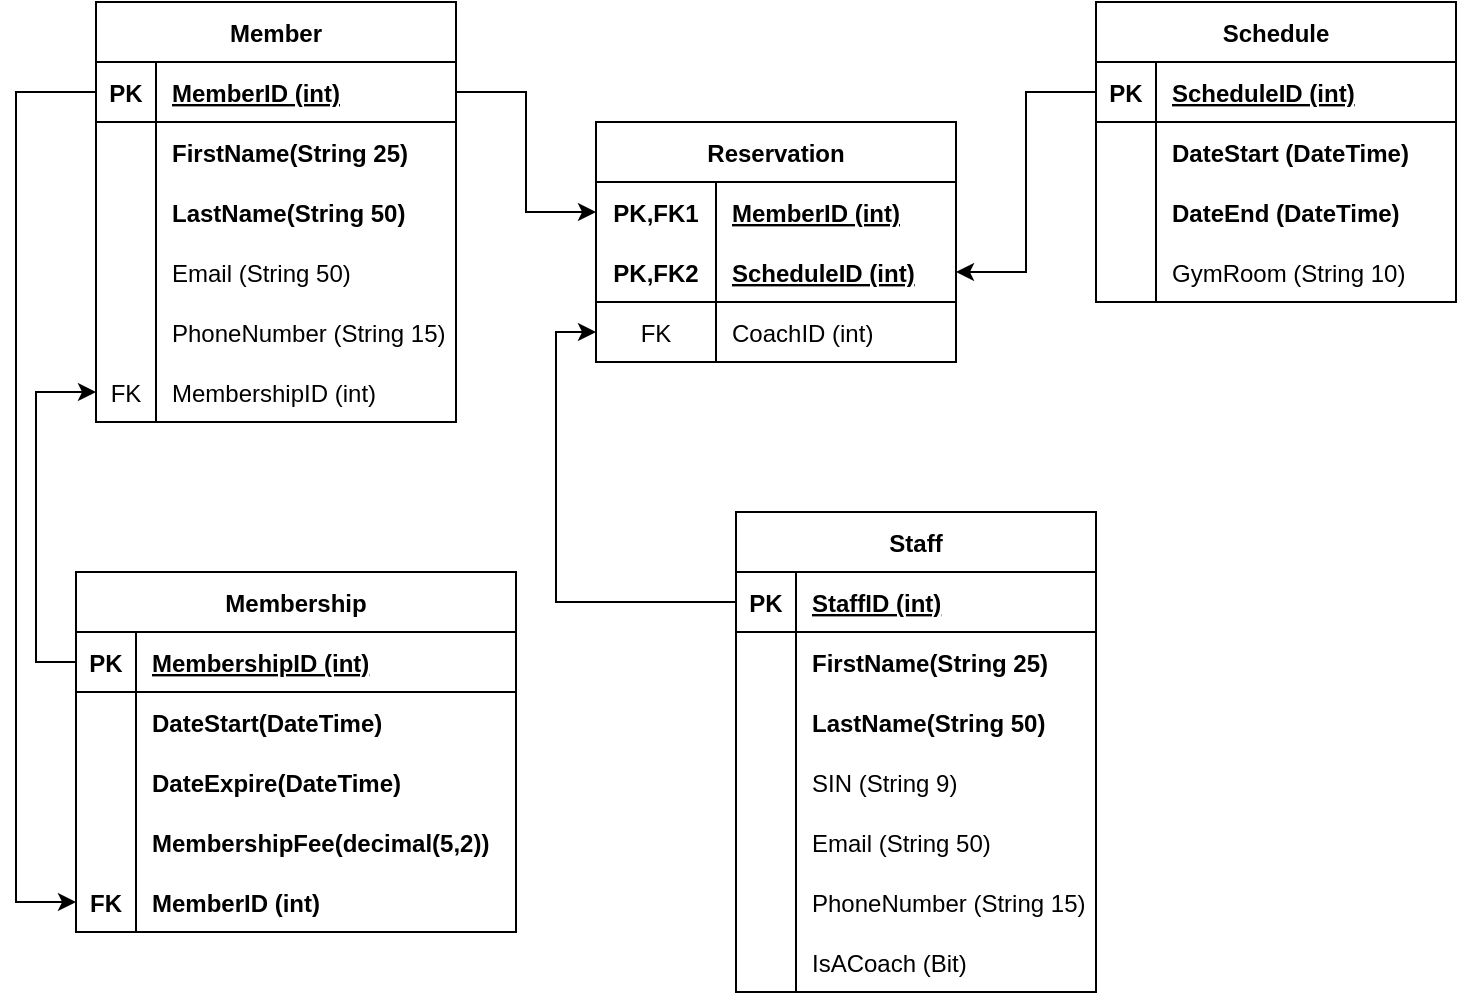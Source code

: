 <mxfile version="16.5.6" type="google"><diagram name="Page-1" id="2ca16b54-16f6-2749-3443-fa8db7711227"><mxGraphModel dx="1111" dy="695" grid="1" gridSize="10" guides="1" tooltips="1" connect="1" arrows="1" fold="1" page="1" pageScale="1" pageWidth="1100" pageHeight="850" background="none" math="0" shadow="0"><root><mxCell id="0"/><mxCell id="1" parent="0"/><mxCell id="9FhBoBpnYf1lz5_Umxwh-1" value="Member" style="shape=table;startSize=30;container=1;collapsible=1;childLayout=tableLayout;fixedRows=1;rowLines=0;fontStyle=1;align=center;resizeLast=1;" vertex="1" parent="1"><mxGeometry x="60" y="140" width="180" height="210" as="geometry"/></mxCell><mxCell id="9FhBoBpnYf1lz5_Umxwh-2" value="" style="shape=tableRow;horizontal=0;startSize=0;swimlaneHead=0;swimlaneBody=0;fillColor=none;collapsible=0;dropTarget=0;points=[[0,0.5],[1,0.5]];portConstraint=eastwest;top=0;left=0;right=0;bottom=1;" vertex="1" parent="9FhBoBpnYf1lz5_Umxwh-1"><mxGeometry y="30" width="180" height="30" as="geometry"/></mxCell><mxCell id="9FhBoBpnYf1lz5_Umxwh-3" value="PK" style="shape=partialRectangle;connectable=0;fillColor=none;top=0;left=0;bottom=0;right=0;fontStyle=1;overflow=hidden;" vertex="1" parent="9FhBoBpnYf1lz5_Umxwh-2"><mxGeometry width="30" height="30" as="geometry"><mxRectangle width="30" height="30" as="alternateBounds"/></mxGeometry></mxCell><mxCell id="9FhBoBpnYf1lz5_Umxwh-4" value="MemberID (int)" style="shape=partialRectangle;connectable=0;fillColor=none;top=0;left=0;bottom=0;right=0;align=left;spacingLeft=6;fontStyle=5;overflow=hidden;" vertex="1" parent="9FhBoBpnYf1lz5_Umxwh-2"><mxGeometry x="30" width="150" height="30" as="geometry"><mxRectangle width="150" height="30" as="alternateBounds"/></mxGeometry></mxCell><mxCell id="9FhBoBpnYf1lz5_Umxwh-5" value="" style="shape=tableRow;horizontal=0;startSize=0;swimlaneHead=0;swimlaneBody=0;fillColor=none;collapsible=0;dropTarget=0;points=[[0,0.5],[1,0.5]];portConstraint=eastwest;top=0;left=0;right=0;bottom=0;" vertex="1" parent="9FhBoBpnYf1lz5_Umxwh-1"><mxGeometry y="60" width="180" height="30" as="geometry"/></mxCell><mxCell id="9FhBoBpnYf1lz5_Umxwh-6" value="" style="shape=partialRectangle;connectable=0;fillColor=none;top=0;left=0;bottom=0;right=0;editable=1;overflow=hidden;" vertex="1" parent="9FhBoBpnYf1lz5_Umxwh-5"><mxGeometry width="30" height="30" as="geometry"><mxRectangle width="30" height="30" as="alternateBounds"/></mxGeometry></mxCell><mxCell id="9FhBoBpnYf1lz5_Umxwh-7" value="FirstName(String 25)" style="shape=partialRectangle;connectable=0;fillColor=none;top=0;left=0;bottom=0;right=0;align=left;spacingLeft=6;overflow=hidden;fontStyle=1" vertex="1" parent="9FhBoBpnYf1lz5_Umxwh-5"><mxGeometry x="30" width="150" height="30" as="geometry"><mxRectangle width="150" height="30" as="alternateBounds"/></mxGeometry></mxCell><mxCell id="9FhBoBpnYf1lz5_Umxwh-8" value="" style="shape=tableRow;horizontal=0;startSize=0;swimlaneHead=0;swimlaneBody=0;fillColor=none;collapsible=0;dropTarget=0;points=[[0,0.5],[1,0.5]];portConstraint=eastwest;top=0;left=0;right=0;bottom=0;" vertex="1" parent="9FhBoBpnYf1lz5_Umxwh-1"><mxGeometry y="90" width="180" height="30" as="geometry"/></mxCell><mxCell id="9FhBoBpnYf1lz5_Umxwh-9" value="" style="shape=partialRectangle;connectable=0;fillColor=none;top=0;left=0;bottom=0;right=0;editable=1;overflow=hidden;" vertex="1" parent="9FhBoBpnYf1lz5_Umxwh-8"><mxGeometry width="30" height="30" as="geometry"><mxRectangle width="30" height="30" as="alternateBounds"/></mxGeometry></mxCell><mxCell id="9FhBoBpnYf1lz5_Umxwh-10" value="LastName(String 50)" style="shape=partialRectangle;connectable=0;fillColor=none;top=0;left=0;bottom=0;right=0;align=left;spacingLeft=6;overflow=hidden;fontStyle=1" vertex="1" parent="9FhBoBpnYf1lz5_Umxwh-8"><mxGeometry x="30" width="150" height="30" as="geometry"><mxRectangle width="150" height="30" as="alternateBounds"/></mxGeometry></mxCell><mxCell id="9FhBoBpnYf1lz5_Umxwh-11" value="" style="shape=tableRow;horizontal=0;startSize=0;swimlaneHead=0;swimlaneBody=0;fillColor=none;collapsible=0;dropTarget=0;points=[[0,0.5],[1,0.5]];portConstraint=eastwest;top=0;left=0;right=0;bottom=0;" vertex="1" parent="9FhBoBpnYf1lz5_Umxwh-1"><mxGeometry y="120" width="180" height="30" as="geometry"/></mxCell><mxCell id="9FhBoBpnYf1lz5_Umxwh-12" value="" style="shape=partialRectangle;connectable=0;fillColor=none;top=0;left=0;bottom=0;right=0;editable=1;overflow=hidden;" vertex="1" parent="9FhBoBpnYf1lz5_Umxwh-11"><mxGeometry width="30" height="30" as="geometry"><mxRectangle width="30" height="30" as="alternateBounds"/></mxGeometry></mxCell><mxCell id="9FhBoBpnYf1lz5_Umxwh-13" value="Email (String 50)" style="shape=partialRectangle;connectable=0;fillColor=none;top=0;left=0;bottom=0;right=0;align=left;spacingLeft=6;overflow=hidden;" vertex="1" parent="9FhBoBpnYf1lz5_Umxwh-11"><mxGeometry x="30" width="150" height="30" as="geometry"><mxRectangle width="150" height="30" as="alternateBounds"/></mxGeometry></mxCell><mxCell id="9FhBoBpnYf1lz5_Umxwh-19" value="" style="shape=tableRow;horizontal=0;startSize=0;swimlaneHead=0;swimlaneBody=0;fillColor=none;collapsible=0;dropTarget=0;points=[[0,0.5],[1,0.5]];portConstraint=eastwest;top=0;left=0;right=0;bottom=0;" vertex="1" parent="9FhBoBpnYf1lz5_Umxwh-1"><mxGeometry y="150" width="180" height="30" as="geometry"/></mxCell><mxCell id="9FhBoBpnYf1lz5_Umxwh-20" value="" style="shape=partialRectangle;connectable=0;fillColor=none;top=0;left=0;bottom=0;right=0;editable=1;overflow=hidden;" vertex="1" parent="9FhBoBpnYf1lz5_Umxwh-19"><mxGeometry width="30" height="30" as="geometry"><mxRectangle width="30" height="30" as="alternateBounds"/></mxGeometry></mxCell><mxCell id="9FhBoBpnYf1lz5_Umxwh-21" value="PhoneNumber (String 15)" style="shape=partialRectangle;connectable=0;fillColor=none;top=0;left=0;bottom=0;right=0;align=left;spacingLeft=6;overflow=hidden;" vertex="1" parent="9FhBoBpnYf1lz5_Umxwh-19"><mxGeometry x="30" width="150" height="30" as="geometry"><mxRectangle width="150" height="30" as="alternateBounds"/></mxGeometry></mxCell><mxCell id="9FhBoBpnYf1lz5_Umxwh-22" value="" style="shape=tableRow;horizontal=0;startSize=0;swimlaneHead=0;swimlaneBody=0;fillColor=none;collapsible=0;dropTarget=0;points=[[0,0.5],[1,0.5]];portConstraint=eastwest;top=0;left=0;right=0;bottom=0;" vertex="1" parent="9FhBoBpnYf1lz5_Umxwh-1"><mxGeometry y="180" width="180" height="30" as="geometry"/></mxCell><mxCell id="9FhBoBpnYf1lz5_Umxwh-23" value="FK" style="shape=partialRectangle;connectable=0;fillColor=none;top=0;left=0;bottom=0;right=0;fontStyle=0;overflow=hidden;" vertex="1" parent="9FhBoBpnYf1lz5_Umxwh-22"><mxGeometry width="30" height="30" as="geometry"><mxRectangle width="30" height="30" as="alternateBounds"/></mxGeometry></mxCell><mxCell id="9FhBoBpnYf1lz5_Umxwh-24" value="MembershipID (int)" style="shape=partialRectangle;connectable=0;fillColor=none;top=0;left=0;bottom=0;right=0;align=left;spacingLeft=6;fontStyle=0;overflow=hidden;" vertex="1" parent="9FhBoBpnYf1lz5_Umxwh-22"><mxGeometry x="30" width="150" height="30" as="geometry"><mxRectangle width="150" height="30" as="alternateBounds"/></mxGeometry></mxCell><mxCell id="9FhBoBpnYf1lz5_Umxwh-25" value="Membership" style="shape=table;startSize=30;container=1;collapsible=1;childLayout=tableLayout;fixedRows=1;rowLines=0;fontStyle=1;align=center;resizeLast=1;" vertex="1" parent="1"><mxGeometry x="50" y="425" width="220" height="180" as="geometry"/></mxCell><mxCell id="9FhBoBpnYf1lz5_Umxwh-26" value="" style="shape=tableRow;horizontal=0;startSize=0;swimlaneHead=0;swimlaneBody=0;fillColor=none;collapsible=0;dropTarget=0;points=[[0,0.5],[1,0.5]];portConstraint=eastwest;top=0;left=0;right=0;bottom=1;" vertex="1" parent="9FhBoBpnYf1lz5_Umxwh-25"><mxGeometry y="30" width="220" height="30" as="geometry"/></mxCell><mxCell id="9FhBoBpnYf1lz5_Umxwh-27" value="PK" style="shape=partialRectangle;connectable=0;fillColor=none;top=0;left=0;bottom=0;right=0;fontStyle=1;overflow=hidden;" vertex="1" parent="9FhBoBpnYf1lz5_Umxwh-26"><mxGeometry width="30" height="30" as="geometry"><mxRectangle width="30" height="30" as="alternateBounds"/></mxGeometry></mxCell><mxCell id="9FhBoBpnYf1lz5_Umxwh-28" value="MembershipID (int)" style="shape=partialRectangle;connectable=0;fillColor=none;top=0;left=0;bottom=0;right=0;align=left;spacingLeft=6;fontStyle=5;overflow=hidden;" vertex="1" parent="9FhBoBpnYf1lz5_Umxwh-26"><mxGeometry x="30" width="190" height="30" as="geometry"><mxRectangle width="190" height="30" as="alternateBounds"/></mxGeometry></mxCell><mxCell id="9FhBoBpnYf1lz5_Umxwh-29" value="" style="shape=tableRow;horizontal=0;startSize=0;swimlaneHead=0;swimlaneBody=0;fillColor=none;collapsible=0;dropTarget=0;points=[[0,0.5],[1,0.5]];portConstraint=eastwest;top=0;left=0;right=0;bottom=0;" vertex="1" parent="9FhBoBpnYf1lz5_Umxwh-25"><mxGeometry y="60" width="220" height="30" as="geometry"/></mxCell><mxCell id="9FhBoBpnYf1lz5_Umxwh-30" value="" style="shape=partialRectangle;connectable=0;fillColor=none;top=0;left=0;bottom=0;right=0;editable=1;overflow=hidden;" vertex="1" parent="9FhBoBpnYf1lz5_Umxwh-29"><mxGeometry width="30" height="30" as="geometry"><mxRectangle width="30" height="30" as="alternateBounds"/></mxGeometry></mxCell><mxCell id="9FhBoBpnYf1lz5_Umxwh-31" value="DateStart(DateTime)" style="shape=partialRectangle;connectable=0;fillColor=none;top=0;left=0;bottom=0;right=0;align=left;spacingLeft=6;overflow=hidden;fontStyle=1" vertex="1" parent="9FhBoBpnYf1lz5_Umxwh-29"><mxGeometry x="30" width="190" height="30" as="geometry"><mxRectangle width="190" height="30" as="alternateBounds"/></mxGeometry></mxCell><mxCell id="9FhBoBpnYf1lz5_Umxwh-32" value="" style="shape=tableRow;horizontal=0;startSize=0;swimlaneHead=0;swimlaneBody=0;fillColor=none;collapsible=0;dropTarget=0;points=[[0,0.5],[1,0.5]];portConstraint=eastwest;top=0;left=0;right=0;bottom=0;" vertex="1" parent="9FhBoBpnYf1lz5_Umxwh-25"><mxGeometry y="90" width="220" height="30" as="geometry"/></mxCell><mxCell id="9FhBoBpnYf1lz5_Umxwh-33" value="" style="shape=partialRectangle;connectable=0;fillColor=none;top=0;left=0;bottom=0;right=0;editable=1;overflow=hidden;" vertex="1" parent="9FhBoBpnYf1lz5_Umxwh-32"><mxGeometry width="30" height="30" as="geometry"><mxRectangle width="30" height="30" as="alternateBounds"/></mxGeometry></mxCell><mxCell id="9FhBoBpnYf1lz5_Umxwh-34" value="DateExpire(DateTime)" style="shape=partialRectangle;connectable=0;fillColor=none;top=0;left=0;bottom=0;right=0;align=left;spacingLeft=6;overflow=hidden;fontStyle=1" vertex="1" parent="9FhBoBpnYf1lz5_Umxwh-32"><mxGeometry x="30" width="190" height="30" as="geometry"><mxRectangle width="190" height="30" as="alternateBounds"/></mxGeometry></mxCell><mxCell id="9FhBoBpnYf1lz5_Umxwh-35" value="" style="shape=tableRow;horizontal=0;startSize=0;swimlaneHead=0;swimlaneBody=0;fillColor=none;collapsible=0;dropTarget=0;points=[[0,0.5],[1,0.5]];portConstraint=eastwest;top=0;left=0;right=0;bottom=0;" vertex="1" parent="9FhBoBpnYf1lz5_Umxwh-25"><mxGeometry y="120" width="220" height="30" as="geometry"/></mxCell><mxCell id="9FhBoBpnYf1lz5_Umxwh-36" value="" style="shape=partialRectangle;connectable=0;fillColor=none;top=0;left=0;bottom=0;right=0;editable=1;overflow=hidden;" vertex="1" parent="9FhBoBpnYf1lz5_Umxwh-35"><mxGeometry width="30" height="30" as="geometry"><mxRectangle width="30" height="30" as="alternateBounds"/></mxGeometry></mxCell><mxCell id="9FhBoBpnYf1lz5_Umxwh-37" value="MembershipFee(decimal(5,2))" style="shape=partialRectangle;connectable=0;fillColor=none;top=0;left=0;bottom=0;right=0;align=left;spacingLeft=6;overflow=hidden;fontStyle=1" vertex="1" parent="9FhBoBpnYf1lz5_Umxwh-35"><mxGeometry x="30" width="190" height="30" as="geometry"><mxRectangle width="190" height="30" as="alternateBounds"/></mxGeometry></mxCell><mxCell id="9FhBoBpnYf1lz5_Umxwh-38" value="" style="shape=tableRow;horizontal=0;startSize=0;swimlaneHead=0;swimlaneBody=0;fillColor=none;collapsible=0;dropTarget=0;points=[[0,0.5],[1,0.5]];portConstraint=eastwest;top=0;left=0;right=0;bottom=0;" vertex="1" parent="9FhBoBpnYf1lz5_Umxwh-25"><mxGeometry y="150" width="220" height="30" as="geometry"/></mxCell><mxCell id="9FhBoBpnYf1lz5_Umxwh-39" value="FK" style="shape=partialRectangle;connectable=0;fillColor=none;top=0;left=0;bottom=0;right=0;fontStyle=1;overflow=hidden;" vertex="1" parent="9FhBoBpnYf1lz5_Umxwh-38"><mxGeometry width="30" height="30" as="geometry"><mxRectangle width="30" height="30" as="alternateBounds"/></mxGeometry></mxCell><mxCell id="9FhBoBpnYf1lz5_Umxwh-40" value="MemberID (int)" style="shape=partialRectangle;connectable=0;fillColor=none;top=0;left=0;bottom=0;right=0;align=left;spacingLeft=6;fontStyle=1;overflow=hidden;" vertex="1" parent="9FhBoBpnYf1lz5_Umxwh-38"><mxGeometry x="30" width="190" height="30" as="geometry"><mxRectangle width="190" height="30" as="alternateBounds"/></mxGeometry></mxCell><mxCell id="9FhBoBpnYf1lz5_Umxwh-41" value="Schedule" style="shape=table;startSize=30;container=1;collapsible=1;childLayout=tableLayout;fixedRows=1;rowLines=0;fontStyle=1;align=center;resizeLast=1;" vertex="1" parent="1"><mxGeometry x="560" y="140" width="180" height="150" as="geometry"/></mxCell><mxCell id="9FhBoBpnYf1lz5_Umxwh-42" value="" style="shape=tableRow;horizontal=0;startSize=0;swimlaneHead=0;swimlaneBody=0;fillColor=none;collapsible=0;dropTarget=0;points=[[0,0.5],[1,0.5]];portConstraint=eastwest;top=0;left=0;right=0;bottom=1;" vertex="1" parent="9FhBoBpnYf1lz5_Umxwh-41"><mxGeometry y="30" width="180" height="30" as="geometry"/></mxCell><mxCell id="9FhBoBpnYf1lz5_Umxwh-43" value="PK" style="shape=partialRectangle;connectable=0;fillColor=none;top=0;left=0;bottom=0;right=0;fontStyle=1;overflow=hidden;" vertex="1" parent="9FhBoBpnYf1lz5_Umxwh-42"><mxGeometry width="30" height="30" as="geometry"><mxRectangle width="30" height="30" as="alternateBounds"/></mxGeometry></mxCell><mxCell id="9FhBoBpnYf1lz5_Umxwh-44" value="ScheduleID (int)" style="shape=partialRectangle;connectable=0;fillColor=none;top=0;left=0;bottom=0;right=0;align=left;spacingLeft=6;fontStyle=5;overflow=hidden;" vertex="1" parent="9FhBoBpnYf1lz5_Umxwh-42"><mxGeometry x="30" width="150" height="30" as="geometry"><mxRectangle width="150" height="30" as="alternateBounds"/></mxGeometry></mxCell><mxCell id="9FhBoBpnYf1lz5_Umxwh-45" value="" style="shape=tableRow;horizontal=0;startSize=0;swimlaneHead=0;swimlaneBody=0;fillColor=none;collapsible=0;dropTarget=0;points=[[0,0.5],[1,0.5]];portConstraint=eastwest;top=0;left=0;right=0;bottom=0;" vertex="1" parent="9FhBoBpnYf1lz5_Umxwh-41"><mxGeometry y="60" width="180" height="30" as="geometry"/></mxCell><mxCell id="9FhBoBpnYf1lz5_Umxwh-46" value="" style="shape=partialRectangle;connectable=0;fillColor=none;top=0;left=0;bottom=0;right=0;editable=1;overflow=hidden;" vertex="1" parent="9FhBoBpnYf1lz5_Umxwh-45"><mxGeometry width="30" height="30" as="geometry"><mxRectangle width="30" height="30" as="alternateBounds"/></mxGeometry></mxCell><mxCell id="9FhBoBpnYf1lz5_Umxwh-47" value="DateStart (DateTime)" style="shape=partialRectangle;connectable=0;fillColor=none;top=0;left=0;bottom=0;right=0;align=left;spacingLeft=6;overflow=hidden;fontStyle=1" vertex="1" parent="9FhBoBpnYf1lz5_Umxwh-45"><mxGeometry x="30" width="150" height="30" as="geometry"><mxRectangle width="150" height="30" as="alternateBounds"/></mxGeometry></mxCell><mxCell id="9FhBoBpnYf1lz5_Umxwh-48" value="" style="shape=tableRow;horizontal=0;startSize=0;swimlaneHead=0;swimlaneBody=0;fillColor=none;collapsible=0;dropTarget=0;points=[[0,0.5],[1,0.5]];portConstraint=eastwest;top=0;left=0;right=0;bottom=0;" vertex="1" parent="9FhBoBpnYf1lz5_Umxwh-41"><mxGeometry y="90" width="180" height="30" as="geometry"/></mxCell><mxCell id="9FhBoBpnYf1lz5_Umxwh-49" value="" style="shape=partialRectangle;connectable=0;fillColor=none;top=0;left=0;bottom=0;right=0;editable=1;overflow=hidden;" vertex="1" parent="9FhBoBpnYf1lz5_Umxwh-48"><mxGeometry width="30" height="30" as="geometry"><mxRectangle width="30" height="30" as="alternateBounds"/></mxGeometry></mxCell><mxCell id="9FhBoBpnYf1lz5_Umxwh-50" value="DateEnd (DateTime)" style="shape=partialRectangle;connectable=0;fillColor=none;top=0;left=0;bottom=0;right=0;align=left;spacingLeft=6;overflow=hidden;fontStyle=1" vertex="1" parent="9FhBoBpnYf1lz5_Umxwh-48"><mxGeometry x="30" width="150" height="30" as="geometry"><mxRectangle width="150" height="30" as="alternateBounds"/></mxGeometry></mxCell><mxCell id="9FhBoBpnYf1lz5_Umxwh-51" value="" style="shape=tableRow;horizontal=0;startSize=0;swimlaneHead=0;swimlaneBody=0;fillColor=none;collapsible=0;dropTarget=0;points=[[0,0.5],[1,0.5]];portConstraint=eastwest;top=0;left=0;right=0;bottom=0;" vertex="1" parent="9FhBoBpnYf1lz5_Umxwh-41"><mxGeometry y="120" width="180" height="30" as="geometry"/></mxCell><mxCell id="9FhBoBpnYf1lz5_Umxwh-52" value="" style="shape=partialRectangle;connectable=0;fillColor=none;top=0;left=0;bottom=0;right=0;editable=1;overflow=hidden;" vertex="1" parent="9FhBoBpnYf1lz5_Umxwh-51"><mxGeometry width="30" height="30" as="geometry"><mxRectangle width="30" height="30" as="alternateBounds"/></mxGeometry></mxCell><mxCell id="9FhBoBpnYf1lz5_Umxwh-53" value="GymRoom (String 10)" style="shape=partialRectangle;connectable=0;fillColor=none;top=0;left=0;bottom=0;right=0;align=left;spacingLeft=6;overflow=hidden;" vertex="1" parent="9FhBoBpnYf1lz5_Umxwh-51"><mxGeometry x="30" width="150" height="30" as="geometry"><mxRectangle width="150" height="30" as="alternateBounds"/></mxGeometry></mxCell><mxCell id="9FhBoBpnYf1lz5_Umxwh-63" value="Staff" style="shape=table;startSize=30;container=1;collapsible=1;childLayout=tableLayout;fixedRows=1;rowLines=0;fontStyle=1;align=center;resizeLast=1;" vertex="1" parent="1"><mxGeometry x="380" y="395" width="180" height="240" as="geometry"/></mxCell><mxCell id="9FhBoBpnYf1lz5_Umxwh-64" value="" style="shape=tableRow;horizontal=0;startSize=0;swimlaneHead=0;swimlaneBody=0;fillColor=none;collapsible=0;dropTarget=0;points=[[0,0.5],[1,0.5]];portConstraint=eastwest;top=0;left=0;right=0;bottom=1;" vertex="1" parent="9FhBoBpnYf1lz5_Umxwh-63"><mxGeometry y="30" width="180" height="30" as="geometry"/></mxCell><mxCell id="9FhBoBpnYf1lz5_Umxwh-65" value="PK" style="shape=partialRectangle;connectable=0;fillColor=none;top=0;left=0;bottom=0;right=0;fontStyle=1;overflow=hidden;" vertex="1" parent="9FhBoBpnYf1lz5_Umxwh-64"><mxGeometry width="30" height="30" as="geometry"><mxRectangle width="30" height="30" as="alternateBounds"/></mxGeometry></mxCell><mxCell id="9FhBoBpnYf1lz5_Umxwh-66" value="StaffID (int)" style="shape=partialRectangle;connectable=0;fillColor=none;top=0;left=0;bottom=0;right=0;align=left;spacingLeft=6;fontStyle=5;overflow=hidden;" vertex="1" parent="9FhBoBpnYf1lz5_Umxwh-64"><mxGeometry x="30" width="150" height="30" as="geometry"><mxRectangle width="150" height="30" as="alternateBounds"/></mxGeometry></mxCell><mxCell id="9FhBoBpnYf1lz5_Umxwh-67" value="" style="shape=tableRow;horizontal=0;startSize=0;swimlaneHead=0;swimlaneBody=0;fillColor=none;collapsible=0;dropTarget=0;points=[[0,0.5],[1,0.5]];portConstraint=eastwest;top=0;left=0;right=0;bottom=0;" vertex="1" parent="9FhBoBpnYf1lz5_Umxwh-63"><mxGeometry y="60" width="180" height="30" as="geometry"/></mxCell><mxCell id="9FhBoBpnYf1lz5_Umxwh-68" value="" style="shape=partialRectangle;connectable=0;fillColor=none;top=0;left=0;bottom=0;right=0;editable=1;overflow=hidden;" vertex="1" parent="9FhBoBpnYf1lz5_Umxwh-67"><mxGeometry width="30" height="30" as="geometry"><mxRectangle width="30" height="30" as="alternateBounds"/></mxGeometry></mxCell><mxCell id="9FhBoBpnYf1lz5_Umxwh-69" value="FirstName(String 25)" style="shape=partialRectangle;connectable=0;fillColor=none;top=0;left=0;bottom=0;right=0;align=left;spacingLeft=6;overflow=hidden;fontStyle=1" vertex="1" parent="9FhBoBpnYf1lz5_Umxwh-67"><mxGeometry x="30" width="150" height="30" as="geometry"><mxRectangle width="150" height="30" as="alternateBounds"/></mxGeometry></mxCell><mxCell id="9FhBoBpnYf1lz5_Umxwh-70" value="" style="shape=tableRow;horizontal=0;startSize=0;swimlaneHead=0;swimlaneBody=0;fillColor=none;collapsible=0;dropTarget=0;points=[[0,0.5],[1,0.5]];portConstraint=eastwest;top=0;left=0;right=0;bottom=0;" vertex="1" parent="9FhBoBpnYf1lz5_Umxwh-63"><mxGeometry y="90" width="180" height="30" as="geometry"/></mxCell><mxCell id="9FhBoBpnYf1lz5_Umxwh-71" value="" style="shape=partialRectangle;connectable=0;fillColor=none;top=0;left=0;bottom=0;right=0;editable=1;overflow=hidden;" vertex="1" parent="9FhBoBpnYf1lz5_Umxwh-70"><mxGeometry width="30" height="30" as="geometry"><mxRectangle width="30" height="30" as="alternateBounds"/></mxGeometry></mxCell><mxCell id="9FhBoBpnYf1lz5_Umxwh-72" value="LastName(String 50)" style="shape=partialRectangle;connectable=0;fillColor=none;top=0;left=0;bottom=0;right=0;align=left;spacingLeft=6;overflow=hidden;fontStyle=1" vertex="1" parent="9FhBoBpnYf1lz5_Umxwh-70"><mxGeometry x="30" width="150" height="30" as="geometry"><mxRectangle width="150" height="30" as="alternateBounds"/></mxGeometry></mxCell><mxCell id="9FhBoBpnYf1lz5_Umxwh-145" value="" style="shape=tableRow;horizontal=0;startSize=0;swimlaneHead=0;swimlaneBody=0;fillColor=none;collapsible=0;dropTarget=0;points=[[0,0.5],[1,0.5]];portConstraint=eastwest;top=0;left=0;right=0;bottom=0;" vertex="1" parent="9FhBoBpnYf1lz5_Umxwh-63"><mxGeometry y="120" width="180" height="30" as="geometry"/></mxCell><mxCell id="9FhBoBpnYf1lz5_Umxwh-146" value="" style="shape=partialRectangle;connectable=0;fillColor=none;top=0;left=0;bottom=0;right=0;editable=1;overflow=hidden;" vertex="1" parent="9FhBoBpnYf1lz5_Umxwh-145"><mxGeometry width="30" height="30" as="geometry"><mxRectangle width="30" height="30" as="alternateBounds"/></mxGeometry></mxCell><mxCell id="9FhBoBpnYf1lz5_Umxwh-147" value="SIN (String 9)" style="shape=partialRectangle;connectable=0;fillColor=none;top=0;left=0;bottom=0;right=0;align=left;spacingLeft=6;overflow=hidden;" vertex="1" parent="9FhBoBpnYf1lz5_Umxwh-145"><mxGeometry x="30" width="150" height="30" as="geometry"><mxRectangle width="150" height="30" as="alternateBounds"/></mxGeometry></mxCell><mxCell id="9FhBoBpnYf1lz5_Umxwh-76" value="" style="shape=tableRow;horizontal=0;startSize=0;swimlaneHead=0;swimlaneBody=0;fillColor=none;collapsible=0;dropTarget=0;points=[[0,0.5],[1,0.5]];portConstraint=eastwest;top=0;left=0;right=0;bottom=0;" vertex="1" parent="9FhBoBpnYf1lz5_Umxwh-63"><mxGeometry y="150" width="180" height="30" as="geometry"/></mxCell><mxCell id="9FhBoBpnYf1lz5_Umxwh-77" value="" style="shape=partialRectangle;connectable=0;fillColor=none;top=0;left=0;bottom=0;right=0;editable=1;overflow=hidden;" vertex="1" parent="9FhBoBpnYf1lz5_Umxwh-76"><mxGeometry width="30" height="30" as="geometry"><mxRectangle width="30" height="30" as="alternateBounds"/></mxGeometry></mxCell><mxCell id="9FhBoBpnYf1lz5_Umxwh-78" value="Email (String 50)" style="shape=partialRectangle;connectable=0;fillColor=none;top=0;left=0;bottom=0;right=0;align=left;spacingLeft=6;overflow=hidden;" vertex="1" parent="9FhBoBpnYf1lz5_Umxwh-76"><mxGeometry x="30" width="150" height="30" as="geometry"><mxRectangle width="150" height="30" as="alternateBounds"/></mxGeometry></mxCell><mxCell id="9FhBoBpnYf1lz5_Umxwh-73" value="" style="shape=tableRow;horizontal=0;startSize=0;swimlaneHead=0;swimlaneBody=0;fillColor=none;collapsible=0;dropTarget=0;points=[[0,0.5],[1,0.5]];portConstraint=eastwest;top=0;left=0;right=0;bottom=0;" vertex="1" parent="9FhBoBpnYf1lz5_Umxwh-63"><mxGeometry y="180" width="180" height="30" as="geometry"/></mxCell><mxCell id="9FhBoBpnYf1lz5_Umxwh-74" value="" style="shape=partialRectangle;connectable=0;fillColor=none;top=0;left=0;bottom=0;right=0;editable=1;overflow=hidden;" vertex="1" parent="9FhBoBpnYf1lz5_Umxwh-73"><mxGeometry width="30" height="30" as="geometry"><mxRectangle width="30" height="30" as="alternateBounds"/></mxGeometry></mxCell><mxCell id="9FhBoBpnYf1lz5_Umxwh-75" value="PhoneNumber (String 15)" style="shape=partialRectangle;connectable=0;fillColor=none;top=0;left=0;bottom=0;right=0;align=left;spacingLeft=6;overflow=hidden;" vertex="1" parent="9FhBoBpnYf1lz5_Umxwh-73"><mxGeometry x="30" width="150" height="30" as="geometry"><mxRectangle width="150" height="30" as="alternateBounds"/></mxGeometry></mxCell><mxCell id="9FhBoBpnYf1lz5_Umxwh-79" value="" style="shape=tableRow;horizontal=0;startSize=0;swimlaneHead=0;swimlaneBody=0;fillColor=none;collapsible=0;dropTarget=0;points=[[0,0.5],[1,0.5]];portConstraint=eastwest;top=0;left=0;right=0;bottom=0;" vertex="1" parent="9FhBoBpnYf1lz5_Umxwh-63"><mxGeometry y="210" width="180" height="30" as="geometry"/></mxCell><mxCell id="9FhBoBpnYf1lz5_Umxwh-80" value="" style="shape=partialRectangle;connectable=0;fillColor=none;top=0;left=0;bottom=0;right=0;editable=1;overflow=hidden;" vertex="1" parent="9FhBoBpnYf1lz5_Umxwh-79"><mxGeometry width="30" height="30" as="geometry"><mxRectangle width="30" height="30" as="alternateBounds"/></mxGeometry></mxCell><mxCell id="9FhBoBpnYf1lz5_Umxwh-81" value="IsACoach (Bit)" style="shape=partialRectangle;connectable=0;fillColor=none;top=0;left=0;bottom=0;right=0;align=left;spacingLeft=6;overflow=hidden;" vertex="1" parent="9FhBoBpnYf1lz5_Umxwh-79"><mxGeometry x="30" width="150" height="30" as="geometry"><mxRectangle width="150" height="30" as="alternateBounds"/></mxGeometry></mxCell><mxCell id="9FhBoBpnYf1lz5_Umxwh-88" style="edgeStyle=orthogonalEdgeStyle;rounded=0;orthogonalLoop=1;jettySize=auto;html=1;entryX=0;entryY=0.5;entryDx=0;entryDy=0;" edge="1" parent="1" source="9FhBoBpnYf1lz5_Umxwh-26" target="9FhBoBpnYf1lz5_Umxwh-22"><mxGeometry relative="1" as="geometry"/></mxCell><mxCell id="9FhBoBpnYf1lz5_Umxwh-111" value="Reservation" style="shape=table;startSize=30;container=1;collapsible=1;childLayout=tableLayout;fixedRows=1;rowLines=0;fontStyle=1;align=center;resizeLast=1;" vertex="1" parent="1"><mxGeometry x="310" y="200" width="180" height="120" as="geometry"/></mxCell><mxCell id="9FhBoBpnYf1lz5_Umxwh-112" value="" style="shape=tableRow;horizontal=0;startSize=0;swimlaneHead=0;swimlaneBody=0;fillColor=none;collapsible=0;dropTarget=0;points=[[0,0.5],[1,0.5]];portConstraint=eastwest;top=0;left=0;right=0;bottom=0;" vertex="1" parent="9FhBoBpnYf1lz5_Umxwh-111"><mxGeometry y="30" width="180" height="30" as="geometry"/></mxCell><mxCell id="9FhBoBpnYf1lz5_Umxwh-113" value="PK,FK1" style="shape=partialRectangle;connectable=0;fillColor=none;top=0;left=0;bottom=0;right=0;fontStyle=1;overflow=hidden;" vertex="1" parent="9FhBoBpnYf1lz5_Umxwh-112"><mxGeometry width="60" height="30" as="geometry"><mxRectangle width="60" height="30" as="alternateBounds"/></mxGeometry></mxCell><mxCell id="9FhBoBpnYf1lz5_Umxwh-114" value="MemberID (int)" style="shape=partialRectangle;connectable=0;fillColor=none;top=0;left=0;bottom=0;right=0;align=left;spacingLeft=6;fontStyle=5;overflow=hidden;" vertex="1" parent="9FhBoBpnYf1lz5_Umxwh-112"><mxGeometry x="60" width="120" height="30" as="geometry"><mxRectangle width="120" height="30" as="alternateBounds"/></mxGeometry></mxCell><mxCell id="9FhBoBpnYf1lz5_Umxwh-115" value="" style="shape=tableRow;horizontal=0;startSize=0;swimlaneHead=0;swimlaneBody=0;fillColor=none;collapsible=0;dropTarget=0;points=[[0,0.5],[1,0.5]];portConstraint=eastwest;top=0;left=0;right=0;bottom=1;" vertex="1" parent="9FhBoBpnYf1lz5_Umxwh-111"><mxGeometry y="60" width="180" height="30" as="geometry"/></mxCell><mxCell id="9FhBoBpnYf1lz5_Umxwh-116" value="PK,FK2" style="shape=partialRectangle;connectable=0;fillColor=none;top=0;left=0;bottom=0;right=0;fontStyle=1;overflow=hidden;" vertex="1" parent="9FhBoBpnYf1lz5_Umxwh-115"><mxGeometry width="60" height="30" as="geometry"><mxRectangle width="60" height="30" as="alternateBounds"/></mxGeometry></mxCell><mxCell id="9FhBoBpnYf1lz5_Umxwh-117" value="ScheduleID (int)" style="shape=partialRectangle;connectable=0;fillColor=none;top=0;left=0;bottom=0;right=0;align=left;spacingLeft=6;fontStyle=5;overflow=hidden;" vertex="1" parent="9FhBoBpnYf1lz5_Umxwh-115"><mxGeometry x="60" width="120" height="30" as="geometry"><mxRectangle width="120" height="30" as="alternateBounds"/></mxGeometry></mxCell><mxCell id="9FhBoBpnYf1lz5_Umxwh-124" value="" style="shape=tableRow;horizontal=0;startSize=0;swimlaneHead=0;swimlaneBody=0;fillColor=none;collapsible=0;dropTarget=0;points=[[0,0.5],[1,0.5]];portConstraint=eastwest;top=0;left=0;right=0;bottom=0;" vertex="1" parent="9FhBoBpnYf1lz5_Umxwh-111"><mxGeometry y="90" width="180" height="30" as="geometry"/></mxCell><mxCell id="9FhBoBpnYf1lz5_Umxwh-125" value="FK" style="shape=partialRectangle;connectable=0;fillColor=none;top=0;left=0;bottom=0;right=0;fontStyle=0;overflow=hidden;" vertex="1" parent="9FhBoBpnYf1lz5_Umxwh-124"><mxGeometry width="60" height="30" as="geometry"><mxRectangle width="60" height="30" as="alternateBounds"/></mxGeometry></mxCell><mxCell id="9FhBoBpnYf1lz5_Umxwh-126" value="CoachID (int)" style="shape=partialRectangle;connectable=0;fillColor=none;top=0;left=0;bottom=0;right=0;align=left;spacingLeft=6;fontStyle=0;overflow=hidden;" vertex="1" parent="9FhBoBpnYf1lz5_Umxwh-124"><mxGeometry x="60" width="120" height="30" as="geometry"><mxRectangle width="120" height="30" as="alternateBounds"/></mxGeometry></mxCell><mxCell id="9FhBoBpnYf1lz5_Umxwh-128" style="edgeStyle=orthogonalEdgeStyle;rounded=0;orthogonalLoop=1;jettySize=auto;html=1;entryX=0;entryY=0.5;entryDx=0;entryDy=0;" edge="1" parent="1" source="9FhBoBpnYf1lz5_Umxwh-2" target="9FhBoBpnYf1lz5_Umxwh-38"><mxGeometry relative="1" as="geometry"><Array as="points"><mxPoint x="20" y="185"/><mxPoint x="20" y="590"/></Array></mxGeometry></mxCell><mxCell id="9FhBoBpnYf1lz5_Umxwh-129" style="edgeStyle=orthogonalEdgeStyle;rounded=0;orthogonalLoop=1;jettySize=auto;html=1;entryX=0;entryY=0.5;entryDx=0;entryDy=0;" edge="1" parent="1" source="9FhBoBpnYf1lz5_Umxwh-2" target="9FhBoBpnYf1lz5_Umxwh-112"><mxGeometry relative="1" as="geometry"/></mxCell><mxCell id="9FhBoBpnYf1lz5_Umxwh-130" style="edgeStyle=orthogonalEdgeStyle;rounded=0;orthogonalLoop=1;jettySize=auto;html=1;entryX=1;entryY=0.5;entryDx=0;entryDy=0;" edge="1" parent="1" source="9FhBoBpnYf1lz5_Umxwh-42" target="9FhBoBpnYf1lz5_Umxwh-115"><mxGeometry relative="1" as="geometry"/></mxCell><mxCell id="9FhBoBpnYf1lz5_Umxwh-131" style="edgeStyle=orthogonalEdgeStyle;rounded=0;orthogonalLoop=1;jettySize=auto;html=1;entryX=0;entryY=0.5;entryDx=0;entryDy=0;" edge="1" parent="1" source="9FhBoBpnYf1lz5_Umxwh-64" target="9FhBoBpnYf1lz5_Umxwh-124"><mxGeometry relative="1" as="geometry"/></mxCell></root></mxGraphModel></diagram></mxfile>